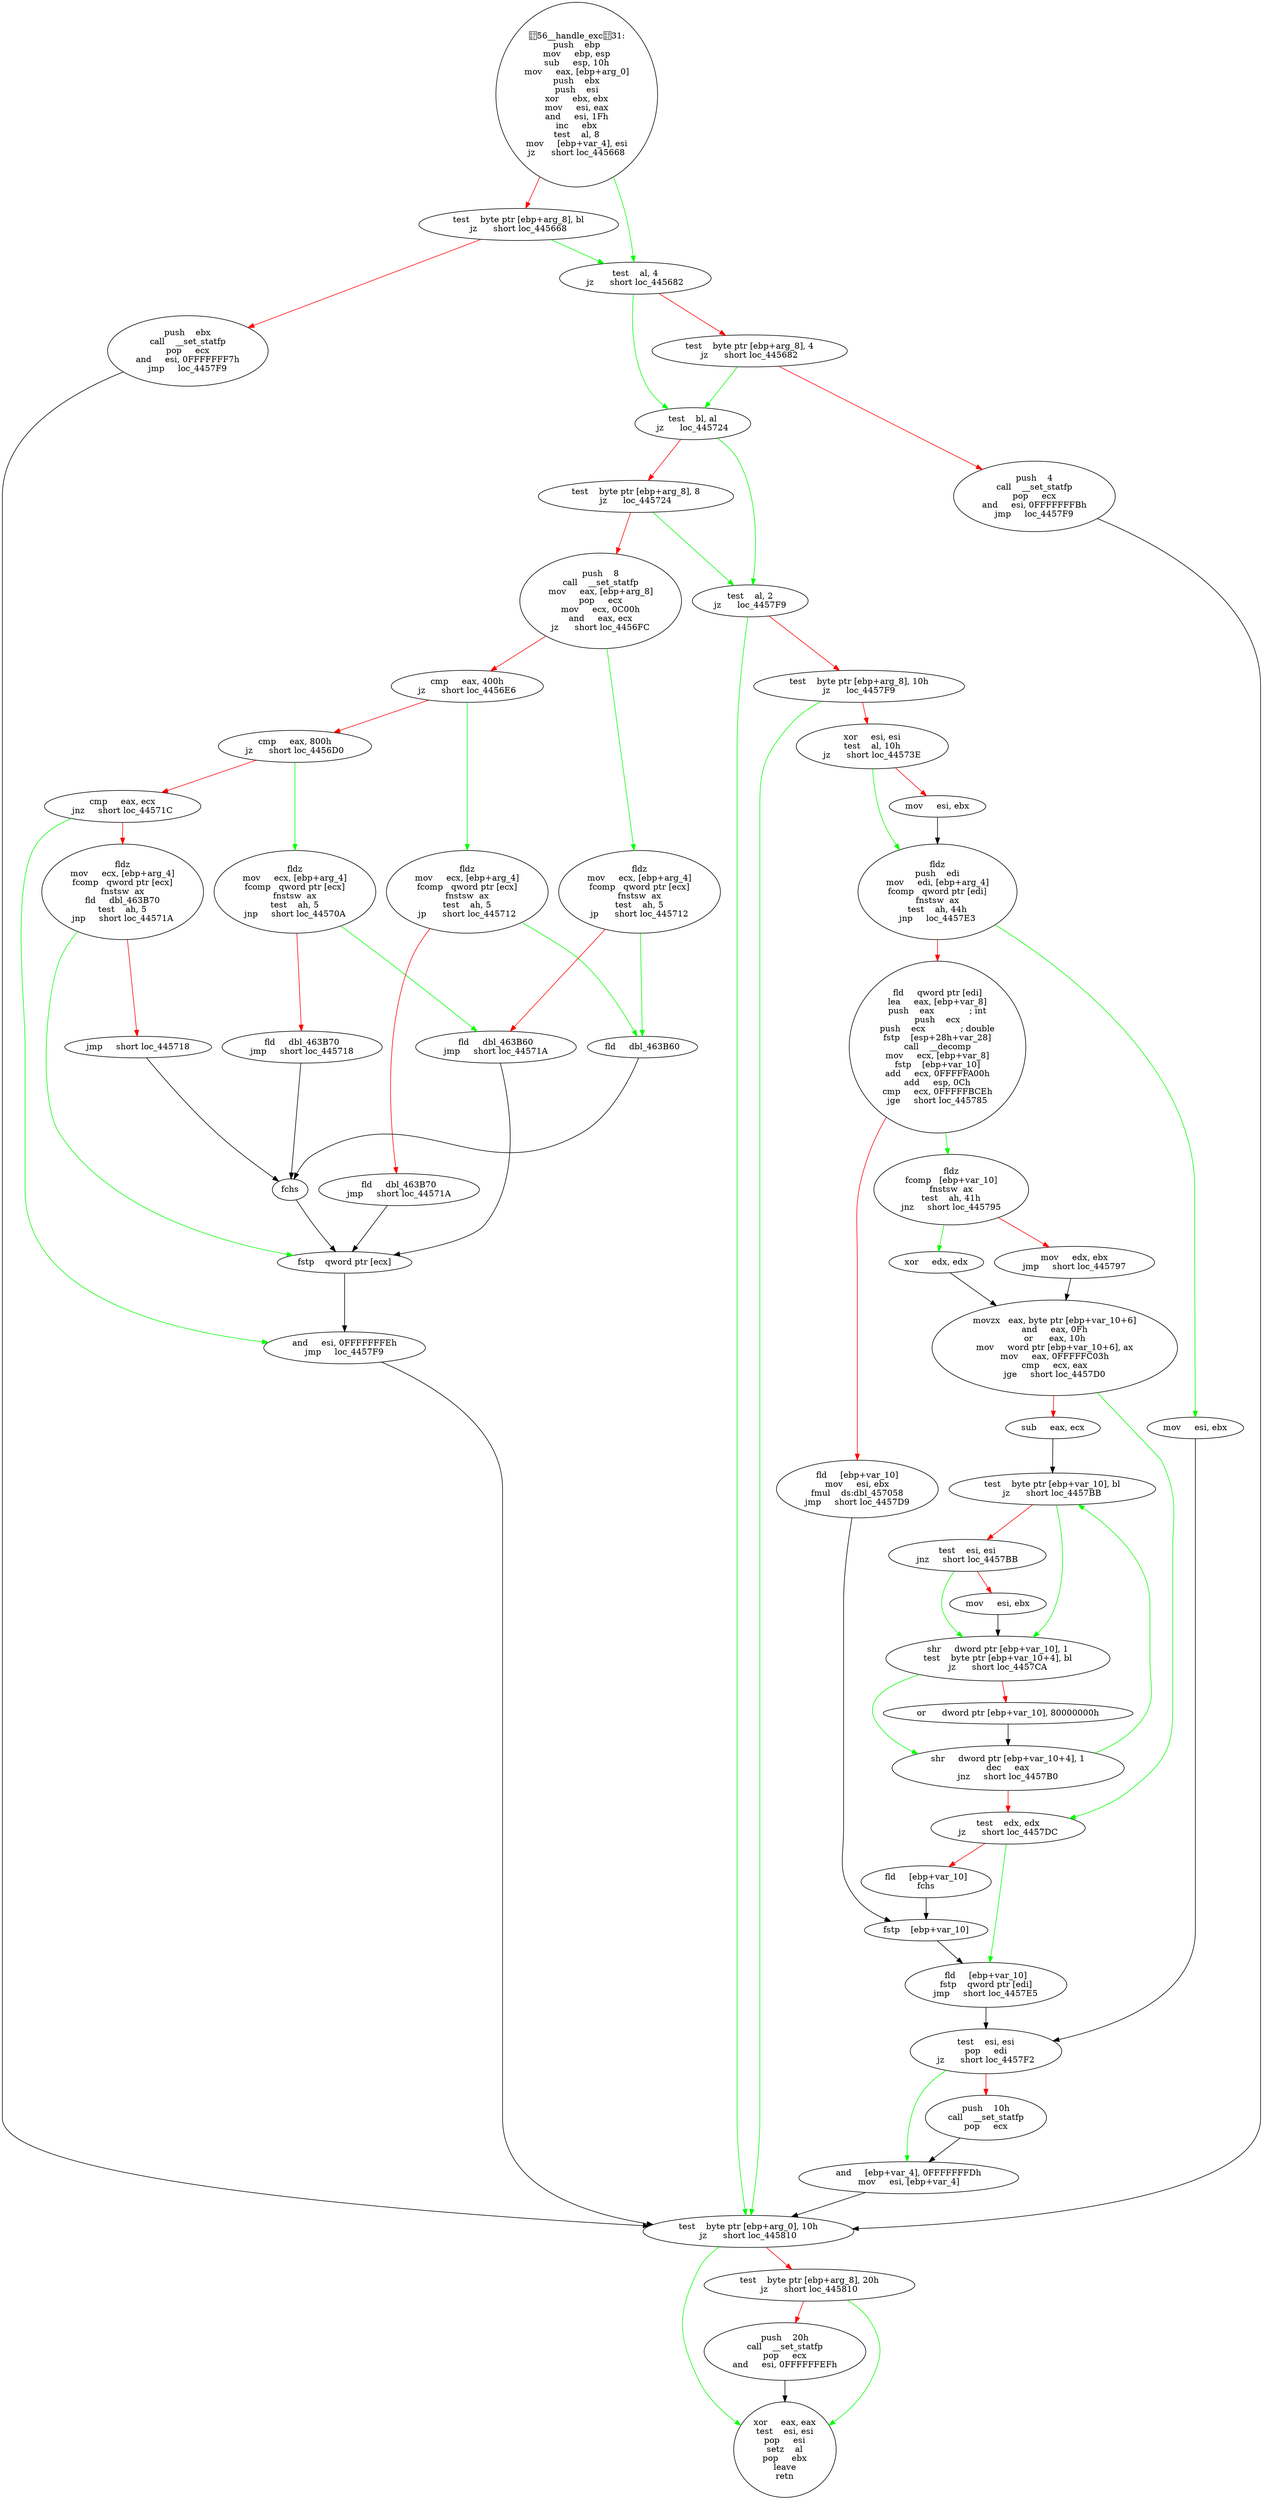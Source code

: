 digraph G{
Node0 [label = "56__handle_exc31:
push    ebp
mov     ebp, esp
sub     esp, 10h
mov     eax, [ebp+arg_0]
push    ebx
push    esi
xor     ebx, ebx
mov     esi, eax
and     esi, 1Fh
inc     ebx
test    al, 8
mov     [ebp+var_4], esi
jz      short loc_445668"]
Node1 [label = "test    byte ptr [ebp+arg_8], bl
jz      short loc_445668"]
Node2 [label = "push    ebx
call    __set_statfp
pop     ecx
and     esi, 0FFFFFFF7h
jmp     loc_4457F9"]
Node3 [label = "test    al, 4
jz      short loc_445682"]
Node4 [label = "test    byte ptr [ebp+arg_8], 4
jz      short loc_445682"]
Node5 [label = "push    4
call    __set_statfp
pop     ecx
and     esi, 0FFFFFFFBh
jmp     loc_4457F9"]
Node6 [label = "test    bl, al
jz      loc_445724"]
Node7 [label = "test    byte ptr [ebp+arg_8], 8
jz      loc_445724"]
Node8 [label = "push    8
call    __set_statfp
mov     eax, [ebp+arg_8]
pop     ecx
mov     ecx, 0C00h
and     eax, ecx
jz      short loc_4456FC"]
Node9 [label = "cmp     eax, 400h
jz      short loc_4456E6"]
Node10 [label = "cmp     eax, 800h
jz      short loc_4456D0"]
Node11 [label = "cmp     eax, ecx
jnz     short loc_44571C"]
Node12 [label = "fldz
mov     ecx, [ebp+arg_4]
fcomp   qword ptr [ecx]
fnstsw  ax
fld     dbl_463B70
test    ah, 5
jnp     short loc_44571A"]
Node13 [label = "jmp     short loc_445718"]
Node14 [label = "fldz
mov     ecx, [ebp+arg_4]
fcomp   qword ptr [ecx]
fnstsw  ax
test    ah, 5
jnp     short loc_44570A"]
Node15 [label = "fld     dbl_463B70
jmp     short loc_445718"]
Node16 [label = "fldz
mov     ecx, [ebp+arg_4]
fcomp   qword ptr [ecx]
fnstsw  ax
test    ah, 5
jp      short loc_445712"]
Node17 [label = "fld     dbl_463B70
jmp     short loc_44571A"]
Node18 [label = "fldz
mov     ecx, [ebp+arg_4]
fcomp   qword ptr [ecx]
fnstsw  ax
test    ah, 5
jp      short loc_445712"]
Node19 [label = "fld     dbl_463B60
jmp     short loc_44571A"]
Node20 [label = "fld     dbl_463B60"]
Node21 [label = "fchs"]
Node22 [label = "fstp    qword ptr [ecx]"]
Node23 [label = "and     esi, 0FFFFFFFEh
jmp     loc_4457F9"]
Node24 [label = "test    al, 2
jz      loc_4457F9"]
Node25 [label = "test    byte ptr [ebp+arg_8], 10h
jz      loc_4457F9"]
Node26 [label = "xor     esi, esi
test    al, 10h
jz      short loc_44573E"]
Node27 [label = "mov     esi, ebx"]
Node28 [label = "fldz
push    edi
mov     edi, [ebp+arg_4]
fcomp   qword ptr [edi]
fnstsw  ax
test    ah, 44h
jnp     loc_4457E3"]
Node29 [label = "fld     qword ptr [edi]
lea     eax, [ebp+var_8]
push    eax             ; int
push    ecx
push    ecx             ; double
fstp    [esp+28h+var_28]
call    __decomp
mov     ecx, [ebp+var_8]
fstp    [ebp+var_10]
add     ecx, 0FFFFFA00h
add     esp, 0Ch
cmp     ecx, 0FFFFFBCEh
jge     short loc_445785"]
Node30 [label = "fld     [ebp+var_10]
mov     esi, ebx
fmul    ds:dbl_457058
jmp     short loc_4457D9"]
Node31 [label = "fldz
fcomp   [ebp+var_10]
fnstsw  ax
test    ah, 41h
jnz     short loc_445795"]
Node32 [label = "mov     edx, ebx
jmp     short loc_445797"]
Node33 [label = "xor     edx, edx"]
Node34 [label = "movzx   eax, byte ptr [ebp+var_10+6]
and     eax, 0Fh
or      eax, 10h
mov     word ptr [ebp+var_10+6], ax
mov     eax, 0FFFFFC03h
cmp     ecx, eax
jge     short loc_4457D0"]
Node35 [label = "sub     eax, ecx"]
Node36 [label = "test    byte ptr [ebp+var_10], bl
jz      short loc_4457BB"]
Node37 [label = "test    esi, esi
jnz     short loc_4457BB"]
Node38 [label = "mov     esi, ebx"]
Node39 [label = "shr     dword ptr [ebp+var_10], 1
test    byte ptr [ebp+var_10+4], bl
jz      short loc_4457CA"]
Node40 [label = "or      dword ptr [ebp+var_10], 80000000h"]
Node41 [label = "shr     dword ptr [ebp+var_10+4], 1
dec     eax
jnz     short loc_4457B0"]
Node42 [label = "test    edx, edx
jz      short loc_4457DC"]
Node43 [label = "fld     [ebp+var_10]
fchs"]
Node44 [label = "fstp    [ebp+var_10]"]
Node45 [label = "fld     [ebp+var_10]
fstp    qword ptr [edi]
jmp     short loc_4457E5"]
Node46 [label = "mov     esi, ebx"]
Node47 [label = "test    esi, esi
pop     edi
jz      short loc_4457F2"]
Node48 [label = "push    10h
call    __set_statfp
pop     ecx"]
Node49 [label = "and     [ebp+var_4], 0FFFFFFFDh
mov     esi, [ebp+var_4]"]
Node50 [label = "test    byte ptr [ebp+arg_0], 10h
jz      short loc_445810"]
Node51 [label = "test    byte ptr [ebp+arg_8], 20h
jz      short loc_445810"]
Node52 [label = "push    20h
call    __set_statfp
pop     ecx
and     esi, 0FFFFFFEFh"]
Node53 [label = "xor     eax, eax
test    esi, esi
pop     esi
setz    al
pop     ebx
leave
retn"]
Node0 -> Node1 [color = "red"]
Node0 -> Node3 [color = "green"]
Node1 -> Node2 [color = "red"]
Node1 -> Node3 [color = "green"]
Node2 -> Node50 [color = "black"]
Node3 -> Node4 [color = "red"]
Node3 -> Node6 [color = "green"]
Node4 -> Node5 [color = "red"]
Node4 -> Node6 [color = "green"]
Node5 -> Node50 [color = "black"]
Node6 -> Node7 [color = "red"]
Node6 -> Node24 [color = "green"]
Node7 -> Node8 [color = "red"]
Node7 -> Node24 [color = "green"]
Node8 -> Node9 [color = "red"]
Node8 -> Node18 [color = "green"]
Node9 -> Node10 [color = "red"]
Node9 -> Node16 [color = "green"]
Node10 -> Node11 [color = "red"]
Node10 -> Node14 [color = "green"]
Node11 -> Node12 [color = "red"]
Node11 -> Node23 [color = "green"]
Node12 -> Node13 [color = "red"]
Node12 -> Node22 [color = "green"]
Node13 -> Node21 [color = "black"]
Node14 -> Node15 [color = "red"]
Node14 -> Node19 [color = "green"]
Node15 -> Node21 [color = "black"]
Node16 -> Node17 [color = "red"]
Node16 -> Node20 [color = "green"]
Node17 -> Node22 [color = "black"]
Node18 -> Node19 [color = "red"]
Node18 -> Node20 [color = "green"]
Node19 -> Node22 [color = "black"]
Node20 -> Node21 [color = "black"]
Node21 -> Node22 [color = "black"]
Node22 -> Node23 [color = "black"]
Node23 -> Node50 [color = "black"]
Node24 -> Node25 [color = "red"]
Node24 -> Node50 [color = "green"]
Node25 -> Node26 [color = "red"]
Node25 -> Node50 [color = "green"]
Node26 -> Node27 [color = "red"]
Node26 -> Node28 [color = "green"]
Node27 -> Node28 [color = "black"]
Node28 -> Node29 [color = "red"]
Node28 -> Node46 [color = "green"]
Node29 -> Node30 [color = "red"]
Node29 -> Node31 [color = "green"]
Node30 -> Node44 [color = "black"]
Node31 -> Node32 [color = "red"]
Node31 -> Node33 [color = "green"]
Node32 -> Node34 [color = "black"]
Node33 -> Node34 [color = "black"]
Node34 -> Node35 [color = "red"]
Node34 -> Node42 [color = "green"]
Node35 -> Node36 [color = "black"]
Node36 -> Node37 [color = "red"]
Node36 -> Node39 [color = "green"]
Node37 -> Node38 [color = "red"]
Node37 -> Node39 [color = "green"]
Node38 -> Node39 [color = "black"]
Node39 -> Node40 [color = "red"]
Node39 -> Node41 [color = "green"]
Node40 -> Node41 [color = "black"]
Node41 -> Node36 [color = "green"]
Node41 -> Node42 [color = "red"]
Node42 -> Node43 [color = "red"]
Node42 -> Node45 [color = "green"]
Node43 -> Node44 [color = "black"]
Node44 -> Node45 [color = "black"]
Node45 -> Node47 [color = "black"]
Node46 -> Node47 [color = "black"]
Node47 -> Node48 [color = "red"]
Node47 -> Node49 [color = "green"]
Node48 -> Node49 [color = "black"]
Node49 -> Node50 [color = "black"]
Node50 -> Node51 [color = "red"]
Node50 -> Node53 [color = "green"]
Node51 -> Node52 [color = "red"]
Node51 -> Node53 [color = "green"]
Node52 -> Node53 [color = "black"]
}
